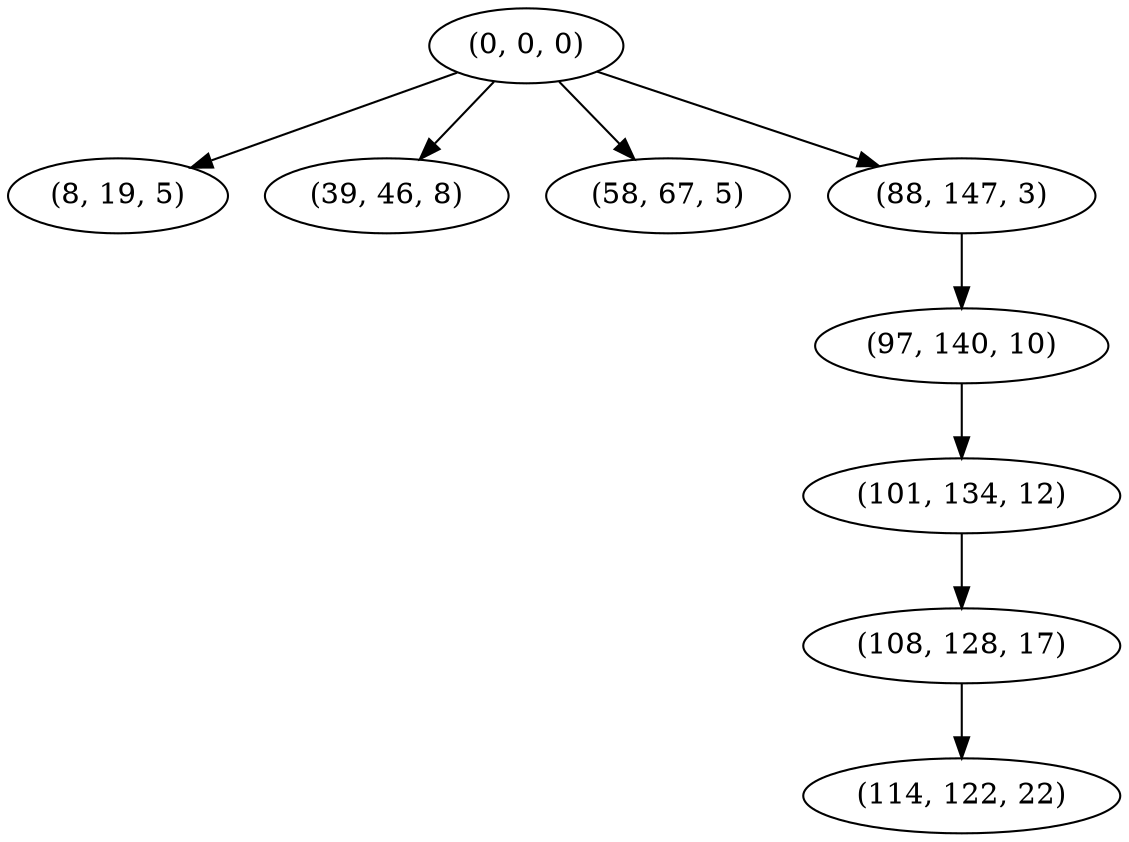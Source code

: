 digraph tree {
    "(0, 0, 0)";
    "(8, 19, 5)";
    "(39, 46, 8)";
    "(58, 67, 5)";
    "(88, 147, 3)";
    "(97, 140, 10)";
    "(101, 134, 12)";
    "(108, 128, 17)";
    "(114, 122, 22)";
    "(0, 0, 0)" -> "(8, 19, 5)";
    "(0, 0, 0)" -> "(39, 46, 8)";
    "(0, 0, 0)" -> "(58, 67, 5)";
    "(0, 0, 0)" -> "(88, 147, 3)";
    "(88, 147, 3)" -> "(97, 140, 10)";
    "(97, 140, 10)" -> "(101, 134, 12)";
    "(101, 134, 12)" -> "(108, 128, 17)";
    "(108, 128, 17)" -> "(114, 122, 22)";
}
